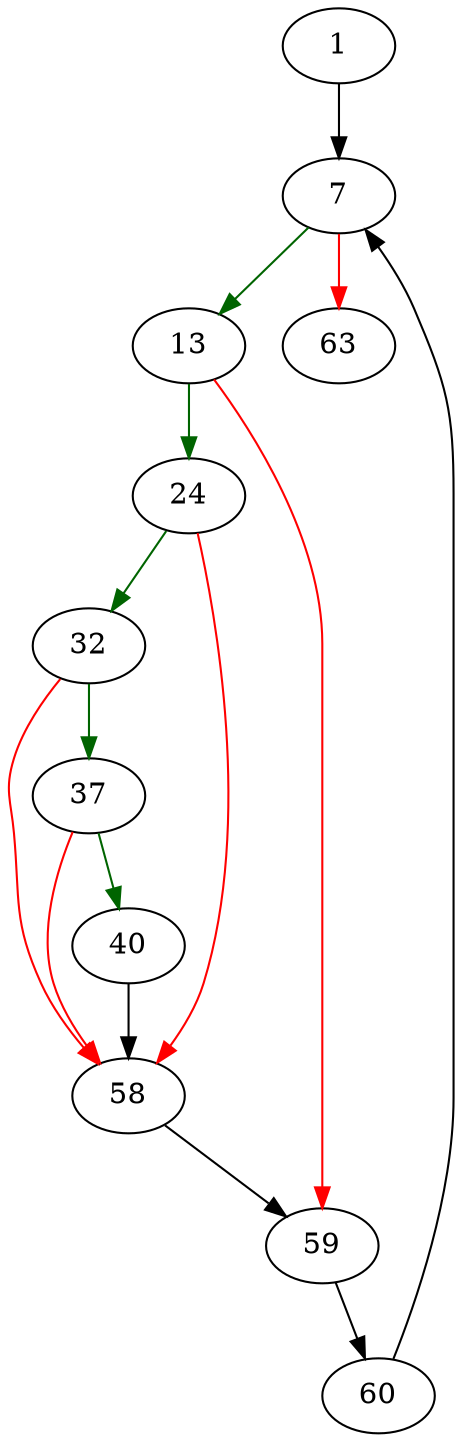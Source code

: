 strict digraph "doWalCallbacks" {
	// Node definitions.
	1 [entry=true];
	7;
	13;
	63;
	24;
	59;
	32;
	58;
	37;
	40;
	60;

	// Edge definitions.
	1 -> 7;
	7 -> 13 [
		color=darkgreen
		cond=true
	];
	7 -> 63 [
		color=red
		cond=false
	];
	13 -> 24 [
		color=darkgreen
		cond=true
	];
	13 -> 59 [
		color=red
		cond=false
	];
	24 -> 32 [
		color=darkgreen
		cond=true
	];
	24 -> 58 [
		color=red
		cond=false
	];
	59 -> 60;
	32 -> 58 [
		color=red
		cond=false
	];
	32 -> 37 [
		color=darkgreen
		cond=true
	];
	58 -> 59;
	37 -> 58 [
		color=red
		cond=false
	];
	37 -> 40 [
		color=darkgreen
		cond=true
	];
	40 -> 58;
	60 -> 7;
}